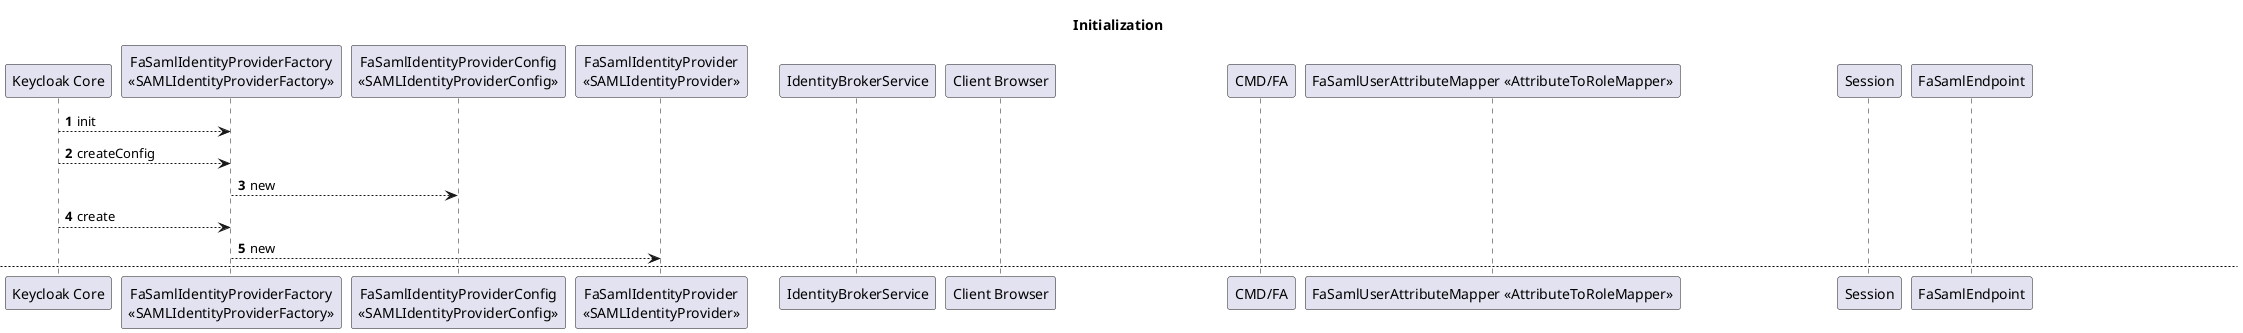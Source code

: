 @startuml
'https://plantuml.com/sequence-diagram

participant "Keycloak Core" as Keycloak
participant "FaSamlIdentityProviderFactory\n<<SAMLIdentityProviderFactory>>" as FaSamlIdentityProviderFactory
participant "FaSamlIdentityProviderConfig\n<<SAMLIdentityProviderConfig>>" as FaSamlIdentityProviderConfig
participant "FaSamlIdentityProvider\n<<SAMLIdentityProvider>>" as FaSamlIdentityProvider

autonumber

title Initialization

Keycloak --> FaSamlIdentityProviderFactory:init
Keycloak --> FaSamlIdentityProviderFactory:createConfig
FaSamlIdentityProviderFactory --> FaSamlIdentityProviderConfig:new
Keycloak --> FaSamlIdentityProviderFactory:create
FaSamlIdentityProviderFactory --> FaSamlIdentityProvider:new

newpage Login

participant IdentityBrokerService
participant "Client Browser" as Client
participant "CMD/FA" as CMD
participant "FaSamlUserAttributeMapper <<AttributeToRoleMapper>>" as FaSamlUserAttributeMapper
participant Session

Keycloak --> IdentityBrokerService:performLogin
IdentityBrokerService --> FaSamlIdentityProviderFactory:create
FaSamlIdentityProviderFactory --> IdentityBrokerService: FaSamlIdentityProvider instance

IdentityBrokerService --> FaSamlIdentityProvider:performLogin
FaSamlIdentityProvider --> Client:redirect to CMD
Client --> CMD:CMD authentication process (SAML)
CMD --> Client:CMD authentication result (SAML)
Client -> IdentityBrokerService:getEndpoint
IdentityBrokerService --> FaSamlIdentityProvider: callback
FaSamlIdentityProvider --> FaSamlEndpoint:new
FaSamlIdentityProvider --> IdentityBrokerService: FaSamlEndpoint instance
Client --> FaSamlEndpoint:postBinding
FaSamlEndpoint --> FaSamlEndpoint:handleLoginResponse
FaSamlEndpoint --> IdentityBrokerService:authenticated
loop one per existing mapper on Identity Provider configuration
  IdentityBrokerService --> FaSamlUserAttributeMapper:preprocessFederatedIdentity
  FaSamlUserAttributeMapper --> Session: put also on Context::AuthenticationSession::ClientNote
end

IdentityBrokerService --> FaSamlEndpoint
FaSamlEndpoint --> FaSamlEndpoint:validateMandatoryAttributesExistence
@enduml